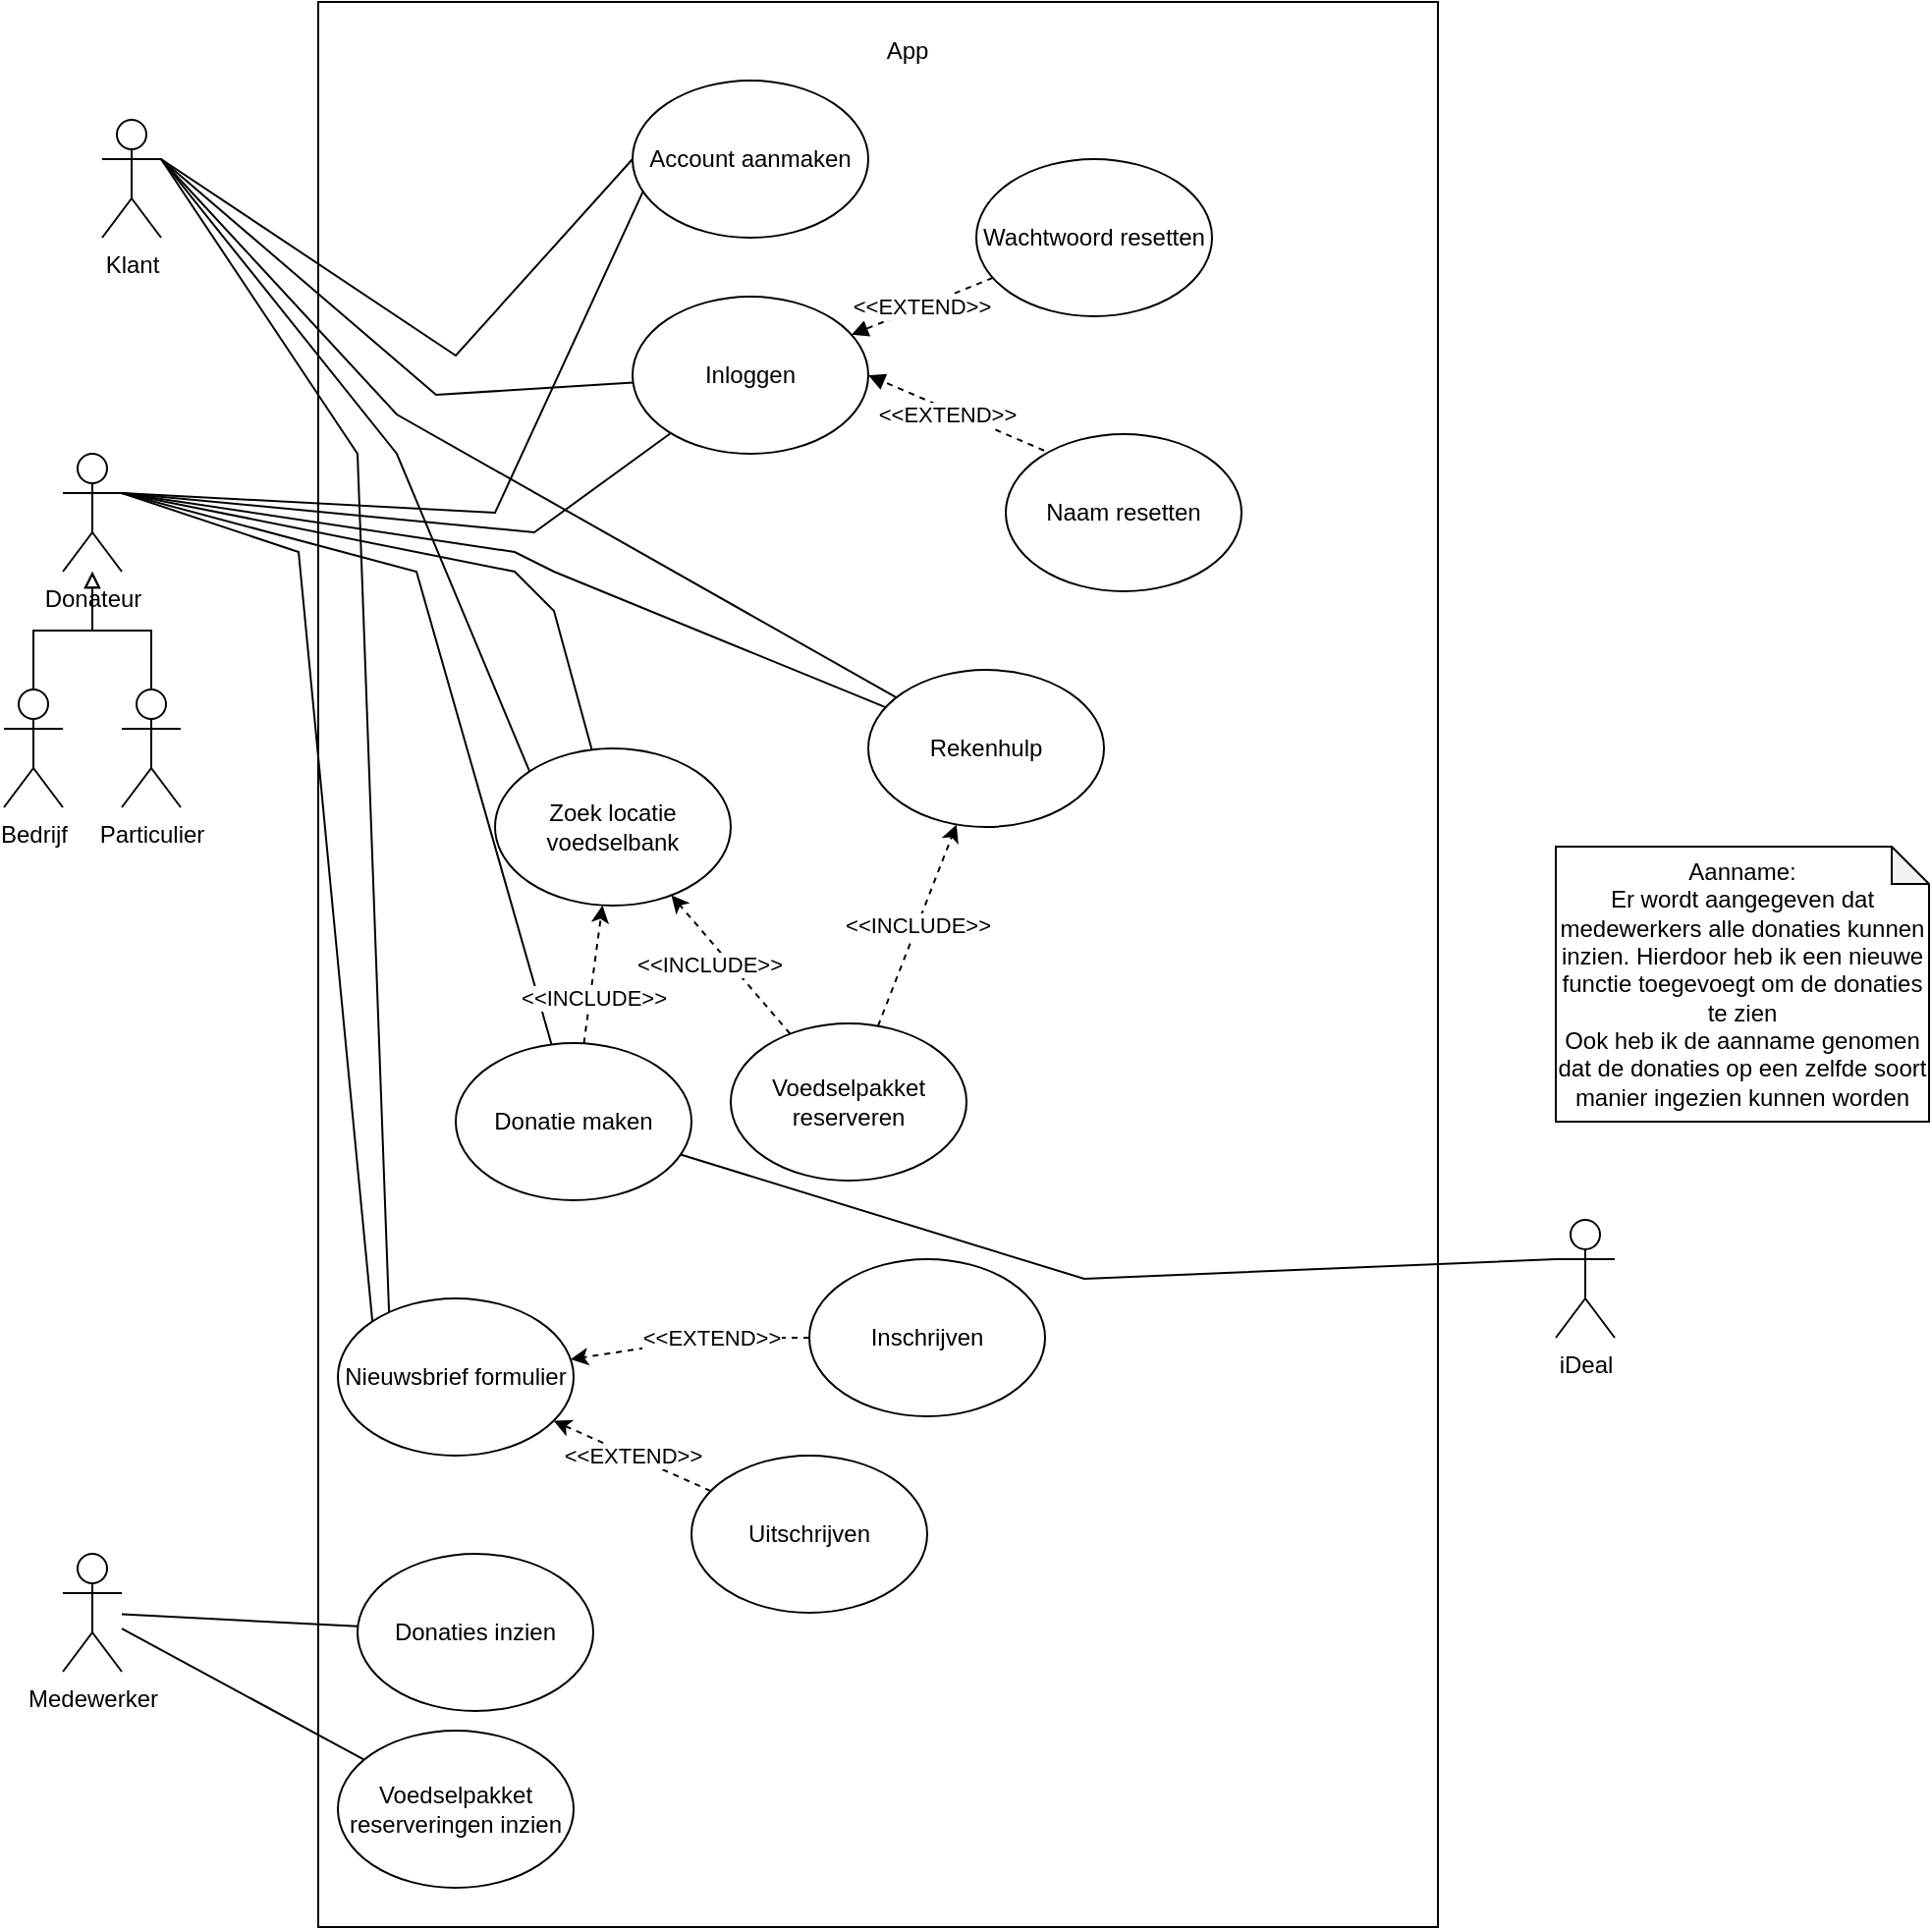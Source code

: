 <mxfile version="20.6.2" type="device"><diagram id="YoaJngd7iEYAugjtdlqH" name="Page-1"><mxGraphModel dx="1070" dy="611" grid="1" gridSize="10" guides="1" tooltips="1" connect="1" arrows="1" fold="1" page="1" pageScale="1" pageWidth="827" pageHeight="1169" math="0" shadow="0"><root><mxCell id="0"/><mxCell id="1" parent="0"/><mxCell id="kdWHfg6uPgJVN6T0_NMU-2" value="" style="rounded=0;whiteSpace=wrap;html=1;" vertex="1" parent="1"><mxGeometry x="210" y="120" width="570" height="980" as="geometry"/></mxCell><mxCell id="kdWHfg6uPgJVN6T0_NMU-18" style="rounded=0;orthogonalLoop=1;jettySize=auto;html=1;entryX=0;entryY=0.5;entryDx=0;entryDy=0;endArrow=none;endFill=0;exitX=1;exitY=0.333;exitDx=0;exitDy=0;exitPerimeter=0;" edge="1" parent="1" source="kdWHfg6uPgJVN6T0_NMU-3" target="kdWHfg6uPgJVN6T0_NMU-17"><mxGeometry relative="1" as="geometry"><Array as="points"><mxPoint x="280" y="300"/></Array></mxGeometry></mxCell><mxCell id="kdWHfg6uPgJVN6T0_NMU-31" style="edgeStyle=none;rounded=0;orthogonalLoop=1;jettySize=auto;html=1;endArrow=none;endFill=0;exitX=1;exitY=0.333;exitDx=0;exitDy=0;exitPerimeter=0;" edge="1" parent="1" source="kdWHfg6uPgJVN6T0_NMU-3" target="kdWHfg6uPgJVN6T0_NMU-25"><mxGeometry relative="1" as="geometry"><Array as="points"><mxPoint x="270" y="320"/></Array></mxGeometry></mxCell><mxCell id="kdWHfg6uPgJVN6T0_NMU-51" style="edgeStyle=none;rounded=0;orthogonalLoop=1;jettySize=auto;html=1;startArrow=none;startFill=0;endArrow=none;endFill=0;exitX=1;exitY=0.333;exitDx=0;exitDy=0;exitPerimeter=0;entryX=0;entryY=0;entryDx=0;entryDy=0;" edge="1" parent="1" source="kdWHfg6uPgJVN6T0_NMU-3" target="kdWHfg6uPgJVN6T0_NMU-33"><mxGeometry relative="1" as="geometry"><Array as="points"><mxPoint x="250" y="350"/></Array></mxGeometry></mxCell><mxCell id="kdWHfg6uPgJVN6T0_NMU-52" style="edgeStyle=none;rounded=0;orthogonalLoop=1;jettySize=auto;html=1;startArrow=none;startFill=0;endArrow=none;endFill=0;exitX=1;exitY=0.333;exitDx=0;exitDy=0;exitPerimeter=0;" edge="1" parent="1" source="kdWHfg6uPgJVN6T0_NMU-3" target="kdWHfg6uPgJVN6T0_NMU-34"><mxGeometry relative="1" as="geometry"><mxPoint x="110" y="230" as="sourcePoint"/><Array as="points"><mxPoint x="250" y="330"/></Array></mxGeometry></mxCell><mxCell id="kdWHfg6uPgJVN6T0_NMU-57" style="edgeStyle=none;rounded=0;orthogonalLoop=1;jettySize=auto;html=1;entryX=0.217;entryY=0.088;entryDx=0;entryDy=0;entryPerimeter=0;startArrow=none;startFill=0;endArrow=none;endFill=0;exitX=1;exitY=0.333;exitDx=0;exitDy=0;exitPerimeter=0;" edge="1" parent="1" source="kdWHfg6uPgJVN6T0_NMU-3" target="kdWHfg6uPgJVN6T0_NMU-36"><mxGeometry relative="1" as="geometry"><mxPoint x="110" y="230" as="sourcePoint"/><Array as="points"><mxPoint x="230" y="350"/></Array></mxGeometry></mxCell><mxCell id="kdWHfg6uPgJVN6T0_NMU-3" value="Klant" style="shape=umlActor;verticalLabelPosition=bottom;verticalAlign=top;html=1;outlineConnect=0;" vertex="1" parent="1"><mxGeometry x="100" y="180" width="30" height="60" as="geometry"/></mxCell><mxCell id="kdWHfg6uPgJVN6T0_NMU-55" style="edgeStyle=none;rounded=0;orthogonalLoop=1;jettySize=auto;html=1;startArrow=none;startFill=0;endArrow=none;endFill=0;exitX=0;exitY=0.333;exitDx=0;exitDy=0;exitPerimeter=0;" edge="1" parent="1" source="kdWHfg6uPgJVN6T0_NMU-4" target="kdWHfg6uPgJVN6T0_NMU-35"><mxGeometry relative="1" as="geometry"><Array as="points"><mxPoint x="600" y="770"/></Array></mxGeometry></mxCell><mxCell id="kdWHfg6uPgJVN6T0_NMU-4" value="iDeal" style="shape=umlActor;verticalLabelPosition=bottom;verticalAlign=top;html=1;outlineConnect=0;" vertex="1" parent="1"><mxGeometry x="840" y="740" width="30" height="60" as="geometry"/></mxCell><mxCell id="kdWHfg6uPgJVN6T0_NMU-5" value="App" style="text;html=1;strokeColor=none;fillColor=none;align=center;verticalAlign=middle;whiteSpace=wrap;rounded=0;" vertex="1" parent="1"><mxGeometry x="480" y="130" width="60" height="30" as="geometry"/></mxCell><mxCell id="kdWHfg6uPgJVN6T0_NMU-20" style="rounded=0;orthogonalLoop=1;jettySize=auto;html=1;entryX=0.05;entryY=0.688;entryDx=0;entryDy=0;entryPerimeter=0;endArrow=none;endFill=0;exitX=1;exitY=0.333;exitDx=0;exitDy=0;exitPerimeter=0;" edge="1" parent="1" source="kdWHfg6uPgJVN6T0_NMU-6" target="kdWHfg6uPgJVN6T0_NMU-17"><mxGeometry relative="1" as="geometry"><Array as="points"><mxPoint x="300" y="380"/></Array></mxGeometry></mxCell><mxCell id="kdWHfg6uPgJVN6T0_NMU-32" style="edgeStyle=none;rounded=0;orthogonalLoop=1;jettySize=auto;html=1;endArrow=none;endFill=0;exitX=1;exitY=0.333;exitDx=0;exitDy=0;exitPerimeter=0;" edge="1" parent="1" source="kdWHfg6uPgJVN6T0_NMU-6" target="kdWHfg6uPgJVN6T0_NMU-25"><mxGeometry relative="1" as="geometry"><Array as="points"><mxPoint x="320" y="390"/></Array></mxGeometry></mxCell><mxCell id="kdWHfg6uPgJVN6T0_NMU-49" style="edgeStyle=none;rounded=0;orthogonalLoop=1;jettySize=auto;html=1;startArrow=none;startFill=0;endArrow=none;endFill=0;exitX=1;exitY=0.333;exitDx=0;exitDy=0;exitPerimeter=0;" edge="1" parent="1" source="kdWHfg6uPgJVN6T0_NMU-6" target="kdWHfg6uPgJVN6T0_NMU-33"><mxGeometry relative="1" as="geometry"><Array as="points"><mxPoint x="310" y="410"/><mxPoint x="330" y="430"/></Array></mxGeometry></mxCell><mxCell id="kdWHfg6uPgJVN6T0_NMU-50" style="edgeStyle=none;rounded=0;orthogonalLoop=1;jettySize=auto;html=1;startArrow=none;startFill=0;endArrow=none;endFill=0;exitX=1;exitY=0.333;exitDx=0;exitDy=0;exitPerimeter=0;" edge="1" parent="1" source="kdWHfg6uPgJVN6T0_NMU-6" target="kdWHfg6uPgJVN6T0_NMU-34"><mxGeometry relative="1" as="geometry"><Array as="points"><mxPoint x="310" y="400"/><mxPoint x="330" y="410"/></Array></mxGeometry></mxCell><mxCell id="kdWHfg6uPgJVN6T0_NMU-56" style="edgeStyle=none;rounded=0;orthogonalLoop=1;jettySize=auto;html=1;startArrow=none;startFill=0;endArrow=none;endFill=0;exitX=1;exitY=0.333;exitDx=0;exitDy=0;exitPerimeter=0;" edge="1" parent="1" source="kdWHfg6uPgJVN6T0_NMU-6" target="kdWHfg6uPgJVN6T0_NMU-35"><mxGeometry relative="1" as="geometry"><Array as="points"><mxPoint x="260" y="410"/></Array></mxGeometry></mxCell><mxCell id="kdWHfg6uPgJVN6T0_NMU-58" style="edgeStyle=none;rounded=0;orthogonalLoop=1;jettySize=auto;html=1;entryX=0;entryY=0;entryDx=0;entryDy=0;startArrow=none;startFill=0;endArrow=none;endFill=0;" edge="1" parent="1" target="kdWHfg6uPgJVN6T0_NMU-36"><mxGeometry relative="1" as="geometry"><mxPoint x="110" y="370" as="sourcePoint"/><Array as="points"><mxPoint x="200" y="400"/></Array></mxGeometry></mxCell><mxCell id="kdWHfg6uPgJVN6T0_NMU-6" value="Donateur" style="shape=umlActor;verticalLabelPosition=bottom;verticalAlign=top;html=1;outlineConnect=0;" vertex="1" parent="1"><mxGeometry x="80" y="350" width="30" height="60" as="geometry"/></mxCell><mxCell id="kdWHfg6uPgJVN6T0_NMU-13" style="edgeStyle=orthogonalEdgeStyle;rounded=0;orthogonalLoop=1;jettySize=auto;html=1;endArrow=block;endFill=0;" edge="1" parent="1" source="kdWHfg6uPgJVN6T0_NMU-8" target="kdWHfg6uPgJVN6T0_NMU-6"><mxGeometry relative="1" as="geometry"/></mxCell><mxCell id="kdWHfg6uPgJVN6T0_NMU-8" value="Bedrijf" style="shape=umlActor;verticalLabelPosition=bottom;verticalAlign=top;html=1;outlineConnect=0;" vertex="1" parent="1"><mxGeometry x="50" y="470" width="30" height="60" as="geometry"/></mxCell><mxCell id="kdWHfg6uPgJVN6T0_NMU-15" style="edgeStyle=orthogonalEdgeStyle;rounded=0;orthogonalLoop=1;jettySize=auto;html=1;endArrow=block;endFill=0;" edge="1" parent="1" source="kdWHfg6uPgJVN6T0_NMU-9" target="kdWHfg6uPgJVN6T0_NMU-6"><mxGeometry relative="1" as="geometry"><Array as="points"><mxPoint x="125" y="440"/><mxPoint x="95" y="440"/></Array></mxGeometry></mxCell><mxCell id="kdWHfg6uPgJVN6T0_NMU-9" value="Particulier" style="shape=umlActor;verticalLabelPosition=bottom;verticalAlign=top;html=1;outlineConnect=0;" vertex="1" parent="1"><mxGeometry x="110" y="470" width="30" height="60" as="geometry"/></mxCell><mxCell id="kdWHfg6uPgJVN6T0_NMU-43" style="edgeStyle=none;rounded=0;orthogonalLoop=1;jettySize=auto;html=1;startArrow=none;startFill=0;endArrow=none;endFill=0;" edge="1" parent="1" source="kdWHfg6uPgJVN6T0_NMU-16" target="kdWHfg6uPgJVN6T0_NMU-42"><mxGeometry relative="1" as="geometry"/></mxCell><mxCell id="kdWHfg6uPgJVN6T0_NMU-48" style="edgeStyle=none;rounded=0;orthogonalLoop=1;jettySize=auto;html=1;startArrow=none;startFill=0;endArrow=none;endFill=0;" edge="1" parent="1" source="kdWHfg6uPgJVN6T0_NMU-16" target="kdWHfg6uPgJVN6T0_NMU-47"><mxGeometry relative="1" as="geometry"/></mxCell><mxCell id="kdWHfg6uPgJVN6T0_NMU-16" value="Medewerker" style="shape=umlActor;verticalLabelPosition=bottom;verticalAlign=top;html=1;outlineConnect=0;" vertex="1" parent="1"><mxGeometry x="80" y="910" width="30" height="60" as="geometry"/></mxCell><mxCell id="kdWHfg6uPgJVN6T0_NMU-17" value="Account aanmaken" style="ellipse;whiteSpace=wrap;html=1;" vertex="1" parent="1"><mxGeometry x="370" y="160" width="120" height="80" as="geometry"/></mxCell><mxCell id="kdWHfg6uPgJVN6T0_NMU-22" value="Aanname:&lt;br&gt;Er wordt aangegeven dat medewerkers alle donaties kunnen inzien. Hierdoor heb ik een nieuwe functie toegevoegt om de donaties te zien&lt;br&gt;Ook heb ik de aanname genomen dat de donaties op een zelfde soort manier ingezien kunnen worden" style="shape=note;whiteSpace=wrap;html=1;backgroundOutline=1;darkOpacity=0.05;size=19;" vertex="1" parent="1"><mxGeometry x="840" y="550" width="190" height="140" as="geometry"/></mxCell><mxCell id="kdWHfg6uPgJVN6T0_NMU-25" value="Inloggen" style="ellipse;whiteSpace=wrap;html=1;" vertex="1" parent="1"><mxGeometry x="370" y="270" width="120" height="80" as="geometry"/></mxCell><mxCell id="kdWHfg6uPgJVN6T0_NMU-30" value="&amp;lt;&amp;lt;EXTEND&amp;gt;&amp;gt;" style="edgeStyle=none;rounded=0;orthogonalLoop=1;jettySize=auto;html=1;dashed=1;endArrow=block;endFill=1;" edge="1" parent="1" source="kdWHfg6uPgJVN6T0_NMU-26" target="kdWHfg6uPgJVN6T0_NMU-25"><mxGeometry relative="1" as="geometry"/></mxCell><mxCell id="kdWHfg6uPgJVN6T0_NMU-26" value="Wachtwoord resetten&lt;span style=&quot;color: rgba(0, 0, 0, 0); font-family: monospace; font-size: 0px; text-align: start;&quot;&gt;%3CmxGraphModel%3E%3Croot%3E%3CmxCell%20id%3D%220%22%2F%3E%3CmxCell%20id%3D%221%22%20parent%3D%220%22%2F%3E%3CmxCell%20id%3D%222%22%20value%3D%22Klant%22%20style%3D%22shape%3DumlActor%3BverticalLabelPosition%3Dbottom%3BverticalAlign%3Dtop%3Bhtml%3D1%3BoutlineConnect%3D0%3B%22%20vertex%3D%221%22%20parent%3D%221%22%3E%3CmxGeometry%20x%3D%2280%22%20y%3D%22210%22%20width%3D%2230%22%20height%3D%2260%22%20as%3D%22geometry%22%2F%3E%3C%2FmxCell%3E%3C%2Froot%3E%3C%2FmxGraphModel%3E&lt;/span&gt;" style="ellipse;whiteSpace=wrap;html=1;" vertex="1" parent="1"><mxGeometry x="545" y="200" width="120" height="80" as="geometry"/></mxCell><mxCell id="kdWHfg6uPgJVN6T0_NMU-29" value="&amp;lt;&amp;lt;EXTEND&amp;gt;&amp;gt;" style="edgeStyle=none;rounded=0;orthogonalLoop=1;jettySize=auto;html=1;entryX=1;entryY=0.5;entryDx=0;entryDy=0;endArrow=block;endFill=1;dashed=1;" edge="1" parent="1" target="kdWHfg6uPgJVN6T0_NMU-25"><mxGeometry x="0.083" y="3" relative="1" as="geometry"><mxPoint x="579.529" y="348.37" as="sourcePoint"/><mxPoint as="offset"/></mxGeometry></mxCell><mxCell id="kdWHfg6uPgJVN6T0_NMU-27" value="Naam resetten" style="ellipse;whiteSpace=wrap;html=1;" vertex="1" parent="1"><mxGeometry x="560" y="340" width="120" height="80" as="geometry"/></mxCell><mxCell id="kdWHfg6uPgJVN6T0_NMU-33" value="Zoek locatie voedselbank" style="ellipse;whiteSpace=wrap;html=1;" vertex="1" parent="1"><mxGeometry x="300" y="500" width="120" height="80" as="geometry"/></mxCell><mxCell id="kdWHfg6uPgJVN6T0_NMU-34" value="Rekenhulp" style="ellipse;whiteSpace=wrap;html=1;" vertex="1" parent="1"><mxGeometry x="490" y="460" width="120" height="80" as="geometry"/></mxCell><mxCell id="kdWHfg6uPgJVN6T0_NMU-53" style="edgeStyle=none;rounded=0;orthogonalLoop=1;jettySize=auto;html=1;startArrow=none;startFill=0;endArrow=classic;endFill=1;dashed=1;" edge="1" parent="1" source="kdWHfg6uPgJVN6T0_NMU-35" target="kdWHfg6uPgJVN6T0_NMU-33"><mxGeometry relative="1" as="geometry"/></mxCell><mxCell id="kdWHfg6uPgJVN6T0_NMU-54" value="&amp;lt;&amp;lt;INCLUDE&amp;gt;&amp;gt;" style="edgeLabel;html=1;align=center;verticalAlign=middle;resizable=0;points=[];" vertex="1" connectable="0" parent="kdWHfg6uPgJVN6T0_NMU-53"><mxGeometry x="-0.337" y="-1" relative="1" as="geometry"><mxPoint as="offset"/></mxGeometry></mxCell><mxCell id="kdWHfg6uPgJVN6T0_NMU-35" value="Donatie maken" style="ellipse;whiteSpace=wrap;html=1;" vertex="1" parent="1"><mxGeometry x="280" y="650" width="120" height="80" as="geometry"/></mxCell><mxCell id="kdWHfg6uPgJVN6T0_NMU-36" value="Nieuwsbrief formulier" style="ellipse;whiteSpace=wrap;html=1;" vertex="1" parent="1"><mxGeometry x="220" y="780" width="120" height="80" as="geometry"/></mxCell><mxCell id="kdWHfg6uPgJVN6T0_NMU-39" value="&lt;span style=&quot;color: rgb(0, 0, 0); font-family: Helvetica; font-size: 11px; font-style: normal; font-variant-ligatures: normal; font-variant-caps: normal; font-weight: 400; letter-spacing: normal; orphans: 2; text-align: center; text-indent: 0px; text-transform: none; widows: 2; word-spacing: 0px; -webkit-text-stroke-width: 0px; background-color: rgb(255, 255, 255); text-decoration-thickness: initial; text-decoration-style: initial; text-decoration-color: initial; float: none; display: inline !important;&quot;&gt;&amp;lt;&amp;lt;EXTEND&amp;gt;&amp;gt;&lt;/span&gt;" style="edgeStyle=none;rounded=0;orthogonalLoop=1;jettySize=auto;html=1;endArrow=classic;endFill=1;dashed=1;startArrow=none;startFill=0;" edge="1" parent="1" source="kdWHfg6uPgJVN6T0_NMU-37" target="kdWHfg6uPgJVN6T0_NMU-36"><mxGeometry x="-0.183" relative="1" as="geometry"><Array as="points"><mxPoint x="410" y="800"/></Array><mxPoint as="offset"/></mxGeometry></mxCell><mxCell id="kdWHfg6uPgJVN6T0_NMU-37" value="Inschrijven&lt;span style=&quot;color: rgba(0, 0, 0, 0); font-family: monospace; font-size: 0px; text-align: start;&quot;&gt;%3CmxGraphModel%3E%3Croot%3E%3CmxCell%20id%3D%220%22%2F%3E%3CmxCell%20id%3D%221%22%20parent%3D%220%22%2F%3E%3CmxCell%20id%3D%222%22%20value%3D%22Nieuwsbrief%20formulier%22%20style%3D%22ellipse%3BwhiteSpace%3Dwrap%3Bhtml%3D1%3B%22%20vertex%3D%221%22%20parent%3D%221%22%3E%3CmxGeometry%20x%3D%22250%22%20y%3D%22630%22%20width%3D%22120%22%20height%3D%2280%22%20as%3D%22geometry%22%2F%3E%3C%2FmxCell%3E%3C%2Froot%3E%3C%2FmxGraphModel%3E&lt;/span&gt;" style="ellipse;whiteSpace=wrap;html=1;" vertex="1" parent="1"><mxGeometry x="460" y="760" width="120" height="80" as="geometry"/></mxCell><mxCell id="kdWHfg6uPgJVN6T0_NMU-40" value="&amp;lt;&amp;lt;EXTEND&amp;gt;&amp;gt;" style="edgeStyle=none;rounded=0;orthogonalLoop=1;jettySize=auto;html=1;dashed=1;startArrow=none;startFill=0;endArrow=classic;endFill=1;" edge="1" parent="1" target="kdWHfg6uPgJVN6T0_NMU-36"><mxGeometry relative="1" as="geometry"><mxPoint x="409.87" y="878.02" as="sourcePoint"/></mxGeometry></mxCell><mxCell id="kdWHfg6uPgJVN6T0_NMU-38" value="Uitschrijven" style="ellipse;whiteSpace=wrap;html=1;" vertex="1" parent="1"><mxGeometry x="400" y="860" width="120" height="80" as="geometry"/></mxCell><mxCell id="kdWHfg6uPgJVN6T0_NMU-42" value="Donaties inzien" style="ellipse;whiteSpace=wrap;html=1;" vertex="1" parent="1"><mxGeometry x="230" y="910" width="120" height="80" as="geometry"/></mxCell><mxCell id="kdWHfg6uPgJVN6T0_NMU-45" value="&amp;lt;&amp;lt;INCLUDE&amp;gt;&amp;gt;" style="edgeStyle=none;rounded=0;orthogonalLoop=1;jettySize=auto;html=1;startArrow=none;startFill=0;endArrow=classic;endFill=1;dashed=1;" edge="1" parent="1" source="kdWHfg6uPgJVN6T0_NMU-44" target="kdWHfg6uPgJVN6T0_NMU-33"><mxGeometry x="0.155" y="8" relative="1" as="geometry"><mxPoint as="offset"/></mxGeometry></mxCell><mxCell id="kdWHfg6uPgJVN6T0_NMU-46" value="&amp;lt;&amp;lt;INCLUDE&amp;gt;&amp;gt;" style="edgeStyle=none;rounded=0;orthogonalLoop=1;jettySize=auto;html=1;dashed=1;startArrow=none;startFill=0;endArrow=classic;endFill=1;" edge="1" parent="1" source="kdWHfg6uPgJVN6T0_NMU-44" target="kdWHfg6uPgJVN6T0_NMU-34"><mxGeometry relative="1" as="geometry"/></mxCell><mxCell id="kdWHfg6uPgJVN6T0_NMU-44" value="Voedselpakket reserveren" style="ellipse;whiteSpace=wrap;html=1;" vertex="1" parent="1"><mxGeometry x="420" y="640" width="120" height="80" as="geometry"/></mxCell><mxCell id="kdWHfg6uPgJVN6T0_NMU-47" value="Voedselpakket reserveringen inzien" style="ellipse;whiteSpace=wrap;html=1;" vertex="1" parent="1"><mxGeometry x="220" y="1000" width="120" height="80" as="geometry"/></mxCell></root></mxGraphModel></diagram></mxfile>